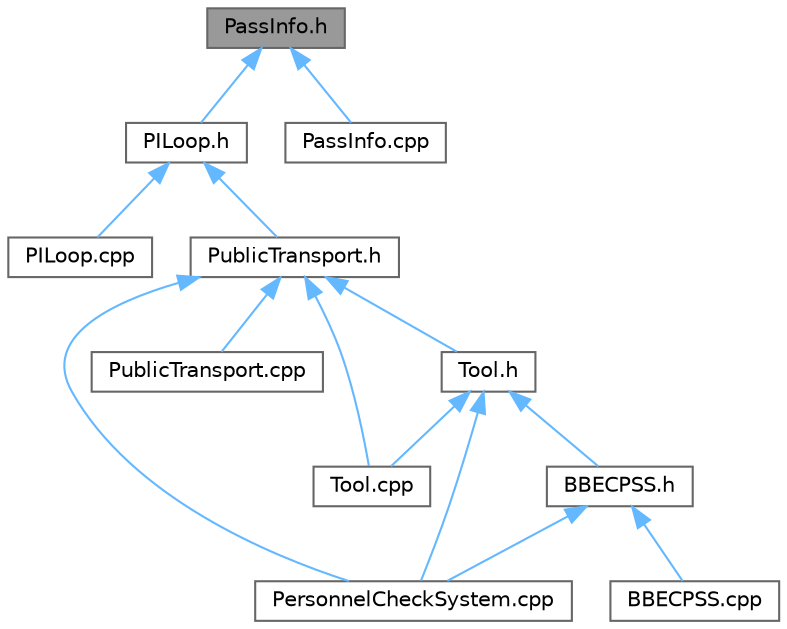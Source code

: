 digraph "PassInfo.h"
{
 // LATEX_PDF_SIZE
  bgcolor="transparent";
  edge [fontname=Helvetica,fontsize=10,labelfontname=Helvetica,labelfontsize=10];
  node [fontname=Helvetica,fontsize=10,shape=box,height=0.2,width=0.4];
  Node1 [label="PassInfo.h",height=0.2,width=0.4,color="gray40", fillcolor="grey60", style="filled", fontcolor="black",tooltip=" "];
  Node1 -> Node2 [dir="back",color="steelblue1",style="solid"];
  Node2 [label="PILoop.h",height=0.2,width=0.4,color="grey40", fillcolor="white", style="filled",URL="$_p_i_loop_8h.html",tooltip=" "];
  Node2 -> Node3 [dir="back",color="steelblue1",style="solid"];
  Node3 [label="PILoop.cpp",height=0.2,width=0.4,color="grey40", fillcolor="white", style="filled",URL="$_p_i_loop_8cpp.html",tooltip=" "];
  Node2 -> Node4 [dir="back",color="steelblue1",style="solid"];
  Node4 [label="PublicTransport.h",height=0.2,width=0.4,color="grey40", fillcolor="white", style="filled",URL="$_public_transport_8h.html",tooltip=" "];
  Node4 -> Node5 [dir="back",color="steelblue1",style="solid"];
  Node5 [label="PersonnelCheckSystem.cpp",height=0.2,width=0.4,color="grey40", fillcolor="white", style="filled",URL="$_personnel_check_system_8cpp.html",tooltip=" "];
  Node4 -> Node6 [dir="back",color="steelblue1",style="solid"];
  Node6 [label="PublicTransport.cpp",height=0.2,width=0.4,color="grey40", fillcolor="white", style="filled",URL="$_public_transport_8cpp.html",tooltip=" "];
  Node4 -> Node7 [dir="back",color="steelblue1",style="solid"];
  Node7 [label="Tool.cpp",height=0.2,width=0.4,color="grey40", fillcolor="white", style="filled",URL="$_tool_8cpp.html",tooltip=" "];
  Node4 -> Node8 [dir="back",color="steelblue1",style="solid"];
  Node8 [label="Tool.h",height=0.2,width=0.4,color="grey40", fillcolor="white", style="filled",URL="$_tool_8h.html",tooltip=" "];
  Node8 -> Node9 [dir="back",color="steelblue1",style="solid"];
  Node9 [label="BBECPSS.h",height=0.2,width=0.4,color="grey40", fillcolor="white", style="filled",URL="$_b_b_e_c_p_s_s_8h.html",tooltip=" "];
  Node9 -> Node10 [dir="back",color="steelblue1",style="solid"];
  Node10 [label="BBECPSS.cpp",height=0.2,width=0.4,color="grey40", fillcolor="white", style="filled",URL="$_b_b_e_c_p_s_s_8cpp.html",tooltip=" "];
  Node9 -> Node5 [dir="back",color="steelblue1",style="solid"];
  Node8 -> Node5 [dir="back",color="steelblue1",style="solid"];
  Node8 -> Node7 [dir="back",color="steelblue1",style="solid"];
  Node1 -> Node11 [dir="back",color="steelblue1",style="solid"];
  Node11 [label="PassInfo.cpp",height=0.2,width=0.4,color="grey40", fillcolor="white", style="filled",URL="$_pass_info_8cpp.html",tooltip=" "];
}
